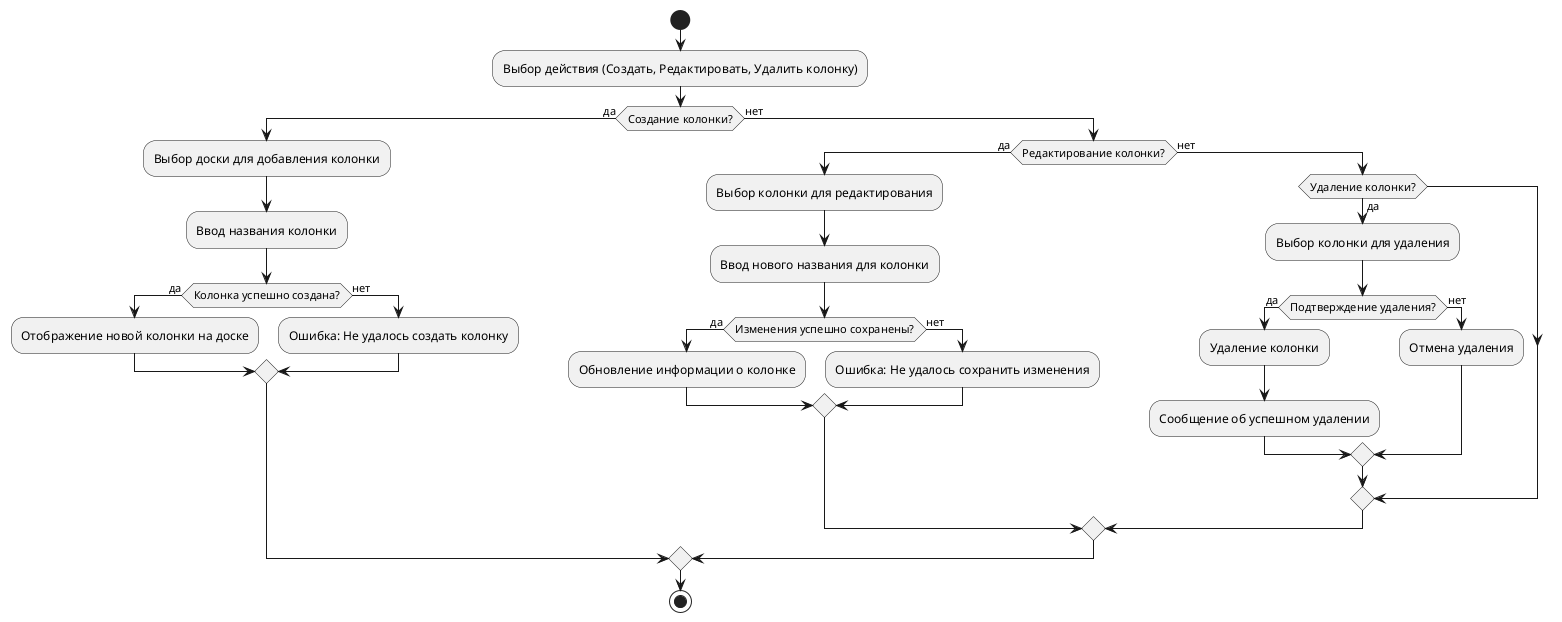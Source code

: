 @startuml ColumnAD
start

:Выбор действия (Создать, Редактировать, Удалить колонку);

if (Создание колонки?) then (да)
    :Выбор доски для добавления колонки;
    :Ввод названия колонки;
    if (Колонка успешно создана?) then (да)
        :Отображение новой колонки на доске;
    else (нет)
        :Ошибка: Не удалось создать колонку;
    endif
else (нет)
    if (Редактирование колонки?) then (да)
        :Выбор колонки для редактирования;
        :Ввод нового названия для колонки;
        if (Изменения успешно сохранены?) then (да)
            :Обновление информации о колонке;
        else (нет)
            :Ошибка: Не удалось сохранить изменения;
        endif
    else (нет)
        if (Удаление колонки?) then (да)
            :Выбор колонки для удаления;
            if (Подтверждение удаления?) then (да)
                :Удаление колонки;
                :Сообщение об успешном удалении;
            else (нет)
                :Отмена удаления;
            endif
        endif
    endif
endif

stop
@enduml
